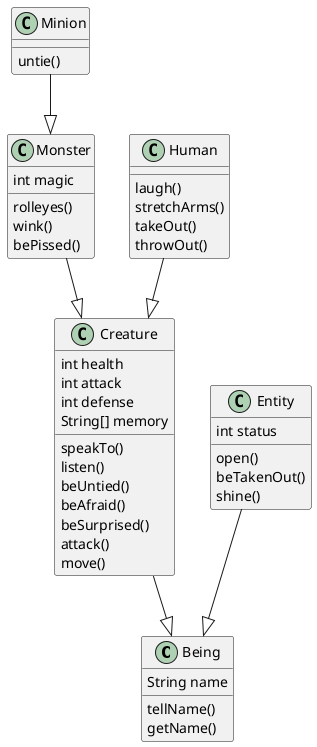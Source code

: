 @startuml characters

class Being{
    String name
    tellName()
    getName()
}

class Creature {

    int health
    int attack
    int defense
    String[] memory

    speakTo()
    listen()
    beUntied()
    beAfraid()
    beSurprised()
    attack()
    move()
}

class Monster{
    int magic
    rolleyes()
    wink()
    bePissed()
}

class Minion{
    untie()
}

class Human{
    laugh()
    stretchArms()
    takeOut()
    throwOut()
}

class Entity{
    int status
    open()
    beTakenOut()
    shine()
}

Creature --|> Being

Human --|> Creature
Monster --|> Creature

Entity --|> Being

Minion --|> Monster

@enduml